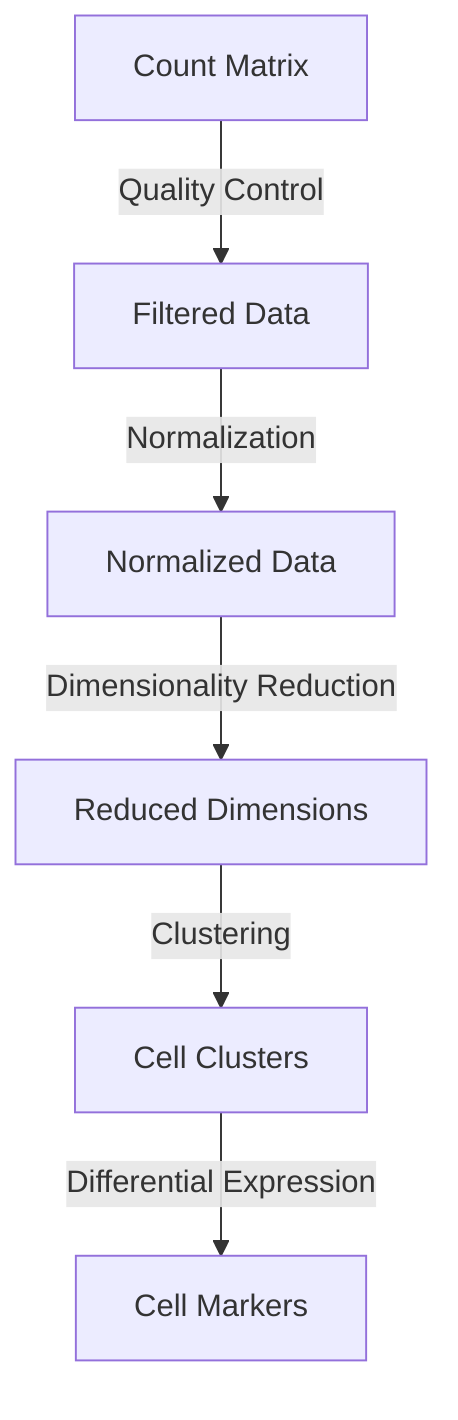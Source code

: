 graph TD;
    A["Count Matrix"] -->|"Quality Control"| B["Filtered Data"]
    B -->|"Normalization"| C["Normalized Data"]
    C -->|"Dimensionality Reduction"| D["Reduced Dimensions"]
    D -->|"Clustering"| E["Cell Clusters"]
    E -->|"Differential Expression"| H["Cell Markers"]